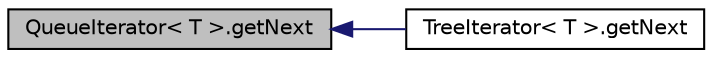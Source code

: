 digraph G
{
  edge [fontname="Helvetica",fontsize="10",labelfontname="Helvetica",labelfontsize="10"];
  node [fontname="Helvetica",fontsize="10",shape=record];
  rankdir="LR";
  Node1 [label="QueueIterator\< T \>.getNext",height=0.2,width=0.4,color="black", fillcolor="grey75", style="filled" fontcolor="black"];
  Node1 -> Node2 [dir="back",color="midnightblue",fontsize="10",style="solid",fontname="Helvetica"];
  Node2 [label="TreeIterator\< T \>.getNext",height=0.2,width=0.4,color="black", fillcolor="white", style="filled",URL="$d3/dc8/classTreeIterator_3_01T_01_4.html#a93647f6ed0ad8fcf05c877e97eb7ab4c"];
}

